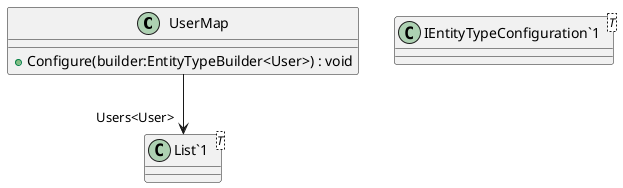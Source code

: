 @startuml
class UserMap {
    + Configure(builder:EntityTypeBuilder<User>) : void
}
class "IEntityTypeConfiguration`1"<T> {
}
class "List`1"<T> {
}
UserMap --> "Users<User>" "List`1"
@enduml
